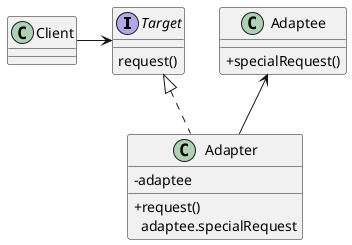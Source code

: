 @startuml 适配者模式
skinparam classAttributeIconSize 0

interface Target {
  request()
}
class Adapter implements Target {
  - adaptee
  + request() \n  adaptee.specialRequest
}
class Adaptee {
  + specialRequest()
}

Client -> Target
Adaptee <-- Adapter
@enduml